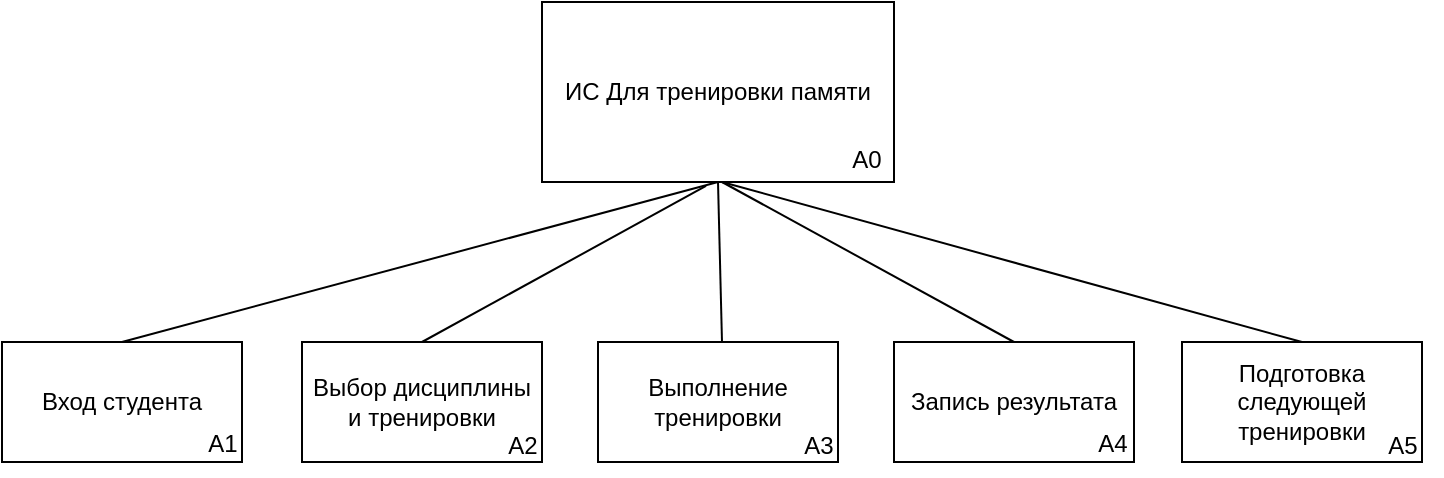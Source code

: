 <mxfile version="28.2.5">
  <diagram name="Страница — 1" id="WaxAiUIRizKOhUmLeXMr">
    <mxGraphModel dx="786" dy="683" grid="1" gridSize="10" guides="1" tooltips="1" connect="1" arrows="1" fold="1" page="1" pageScale="1" pageWidth="827" pageHeight="1169" math="0" shadow="0">
      <root>
        <mxCell id="0" />
        <mxCell id="1" parent="0" />
        <mxCell id="W7aF_EDlNgNxBTyaiC9O-1" value="&lt;div&gt;ИС Для тренировки памяти&lt;/div&gt;" style="rounded=0;whiteSpace=wrap;html=1;" vertex="1" parent="1">
          <mxGeometry x="340" y="200" width="176" height="90" as="geometry" />
        </mxCell>
        <mxCell id="W7aF_EDlNgNxBTyaiC9O-3" value="Вход студента" style="rounded=0;whiteSpace=wrap;html=1;" vertex="1" parent="1">
          <mxGeometry x="70" y="370" width="120" height="60" as="geometry" />
        </mxCell>
        <mxCell id="W7aF_EDlNgNxBTyaiC9O-4" value="Выбор дисциплины и тренировки" style="rounded=0;whiteSpace=wrap;html=1;" vertex="1" parent="1">
          <mxGeometry x="220" y="370" width="120" height="60" as="geometry" />
        </mxCell>
        <mxCell id="W7aF_EDlNgNxBTyaiC9O-5" value="Выполнение тренировки" style="rounded=0;whiteSpace=wrap;html=1;" vertex="1" parent="1">
          <mxGeometry x="368" y="370" width="120" height="60" as="geometry" />
        </mxCell>
        <mxCell id="W7aF_EDlNgNxBTyaiC9O-6" value="Запись результата" style="rounded=0;whiteSpace=wrap;html=1;" vertex="1" parent="1">
          <mxGeometry x="516" y="370" width="120" height="60" as="geometry" />
        </mxCell>
        <mxCell id="W7aF_EDlNgNxBTyaiC9O-7" value="Подготовка следующей тренировки" style="rounded=0;whiteSpace=wrap;html=1;" vertex="1" parent="1">
          <mxGeometry x="660" y="370" width="120" height="60" as="geometry" />
        </mxCell>
        <mxCell id="W7aF_EDlNgNxBTyaiC9O-8" value="" style="endArrow=none;html=1;rounded=0;entryX=0.5;entryY=0;entryDx=0;entryDy=0;exitX=0.5;exitY=1;exitDx=0;exitDy=0;endFill=0;" edge="1" parent="1" source="W7aF_EDlNgNxBTyaiC9O-1" target="W7aF_EDlNgNxBTyaiC9O-3">
          <mxGeometry width="50" height="50" relative="1" as="geometry">
            <mxPoint x="260" y="330" as="sourcePoint" />
            <mxPoint x="310" y="280" as="targetPoint" />
          </mxGeometry>
        </mxCell>
        <mxCell id="W7aF_EDlNgNxBTyaiC9O-9" value="" style="endArrow=none;html=1;rounded=0;exitX=0.5;exitY=0;exitDx=0;exitDy=0;endFill=0;" edge="1" parent="1" source="W7aF_EDlNgNxBTyaiC9O-7">
          <mxGeometry width="50" height="50" relative="1" as="geometry">
            <mxPoint x="711" y="240" as="sourcePoint" />
            <mxPoint x="430" y="290" as="targetPoint" />
          </mxGeometry>
        </mxCell>
        <mxCell id="W7aF_EDlNgNxBTyaiC9O-10" value="" style="endArrow=none;html=1;rounded=0;entryX=0.5;entryY=0;entryDx=0;entryDy=0;endFill=0;" edge="1" parent="1" target="W7aF_EDlNgNxBTyaiC9O-6">
          <mxGeometry width="50" height="50" relative="1" as="geometry">
            <mxPoint x="430" y="290" as="sourcePoint" />
            <mxPoint x="480" y="349" as="targetPoint" />
          </mxGeometry>
        </mxCell>
        <mxCell id="W7aF_EDlNgNxBTyaiC9O-11" value="" style="endArrow=none;html=1;rounded=0;entryX=0.75;entryY=0;entryDx=0;entryDy=0;exitX=0.5;exitY=1;exitDx=0;exitDy=0;endFill=0;" edge="1" parent="1" source="W7aF_EDlNgNxBTyaiC9O-1">
          <mxGeometry width="50" height="50" relative="1" as="geometry">
            <mxPoint x="631" y="291" as="sourcePoint" />
            <mxPoint x="430" y="370" as="targetPoint" />
          </mxGeometry>
        </mxCell>
        <mxCell id="W7aF_EDlNgNxBTyaiC9O-12" value="" style="endArrow=none;html=1;rounded=0;entryX=0.75;entryY=0;entryDx=0;entryDy=0;exitX=0.466;exitY=1.022;exitDx=0;exitDy=0;endFill=0;exitPerimeter=0;" edge="1" parent="1" source="W7aF_EDlNgNxBTyaiC9O-1">
          <mxGeometry width="50" height="50" relative="1" as="geometry">
            <mxPoint x="481" y="291" as="sourcePoint" />
            <mxPoint x="280" y="370" as="targetPoint" />
          </mxGeometry>
        </mxCell>
        <mxCell id="W7aF_EDlNgNxBTyaiC9O-13" value="A0" style="text;html=1;align=center;verticalAlign=middle;resizable=0;points=[];autosize=1;strokeColor=none;fillColor=none;" vertex="1" parent="1">
          <mxGeometry x="482" y="264" width="40" height="30" as="geometry" />
        </mxCell>
        <mxCell id="W7aF_EDlNgNxBTyaiC9O-14" value="A1" style="text;html=1;align=center;verticalAlign=middle;resizable=0;points=[];autosize=1;strokeColor=none;fillColor=none;" vertex="1" parent="1">
          <mxGeometry x="160" y="406" width="40" height="30" as="geometry" />
        </mxCell>
        <mxCell id="W7aF_EDlNgNxBTyaiC9O-15" value="A2" style="text;html=1;align=center;verticalAlign=middle;resizable=0;points=[];autosize=1;strokeColor=none;fillColor=none;" vertex="1" parent="1">
          <mxGeometry x="310" y="407" width="40" height="30" as="geometry" />
        </mxCell>
        <mxCell id="W7aF_EDlNgNxBTyaiC9O-16" value="A3" style="text;html=1;align=center;verticalAlign=middle;resizable=0;points=[];autosize=1;strokeColor=none;fillColor=none;" vertex="1" parent="1">
          <mxGeometry x="458" y="407" width="40" height="30" as="geometry" />
        </mxCell>
        <mxCell id="W7aF_EDlNgNxBTyaiC9O-17" value="A4" style="text;html=1;align=center;verticalAlign=middle;resizable=0;points=[];autosize=1;strokeColor=none;fillColor=none;" vertex="1" parent="1">
          <mxGeometry x="605" y="406" width="40" height="30" as="geometry" />
        </mxCell>
        <mxCell id="W7aF_EDlNgNxBTyaiC9O-18" value="A5" style="text;html=1;align=center;verticalAlign=middle;resizable=0;points=[];autosize=1;strokeColor=none;fillColor=none;" vertex="1" parent="1">
          <mxGeometry x="750" y="407" width="40" height="30" as="geometry" />
        </mxCell>
      </root>
    </mxGraphModel>
  </diagram>
</mxfile>
